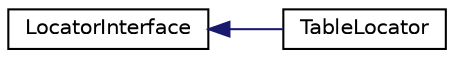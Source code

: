 digraph "Graphical Class Hierarchy"
{
  edge [fontname="Helvetica",fontsize="10",labelfontname="Helvetica",labelfontsize="10"];
  node [fontname="Helvetica",fontsize="10",shape=record];
  rankdir="LR";
  Node1 [label="LocatorInterface",height=0.2,width=0.4,color="black", fillcolor="white", style="filled",URL="$interface_cake_1_1_o_r_m_1_1_locator_1_1_locator_interface.html"];
  Node1 -> Node2 [dir="back",color="midnightblue",fontsize="10",style="solid",fontname="Helvetica"];
  Node2 [label="TableLocator",height=0.2,width=0.4,color="black", fillcolor="white", style="filled",URL="$class_cake_1_1_o_r_m_1_1_locator_1_1_table_locator.html"];
}

